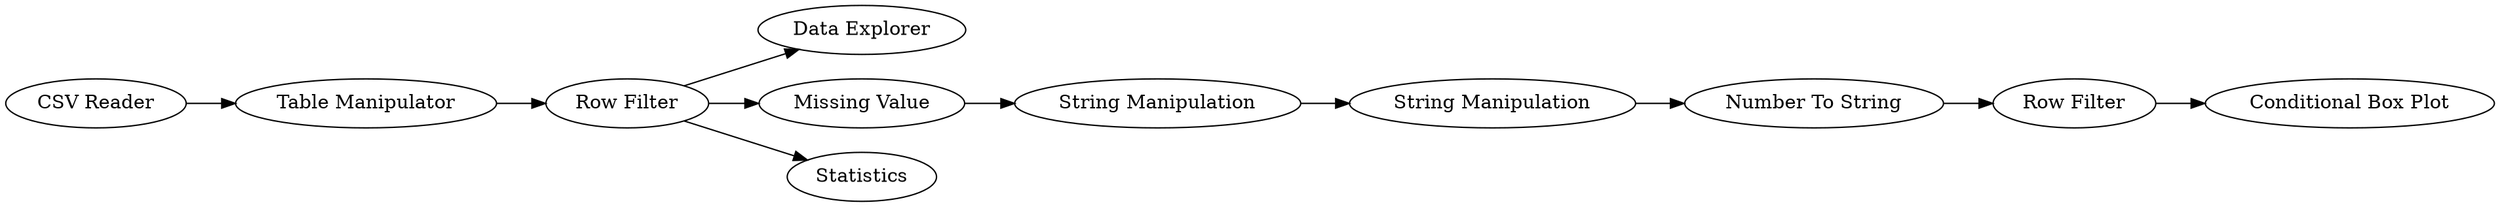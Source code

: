 digraph {
	12 -> 10
	5 -> 3
	7 -> 8
	4 -> 5
	8 -> 9
	9 -> 11
	5 -> 7
	5 -> 6
	11 -> 12
	2 -> 4
	5 [label="Row Filter"]
	7 [label="Missing Value"]
	9 [label="String Manipulation"]
	11 [label="Number To String"]
	4 [label="Table Manipulator"]
	10 [label="Conditional Box Plot"]
	6 [label=Statistics]
	8 [label="String Manipulation"]
	3 [label="Data Explorer"]
	2 [label="CSV Reader"]
	12 [label="Row Filter"]
	rankdir=LR
}
